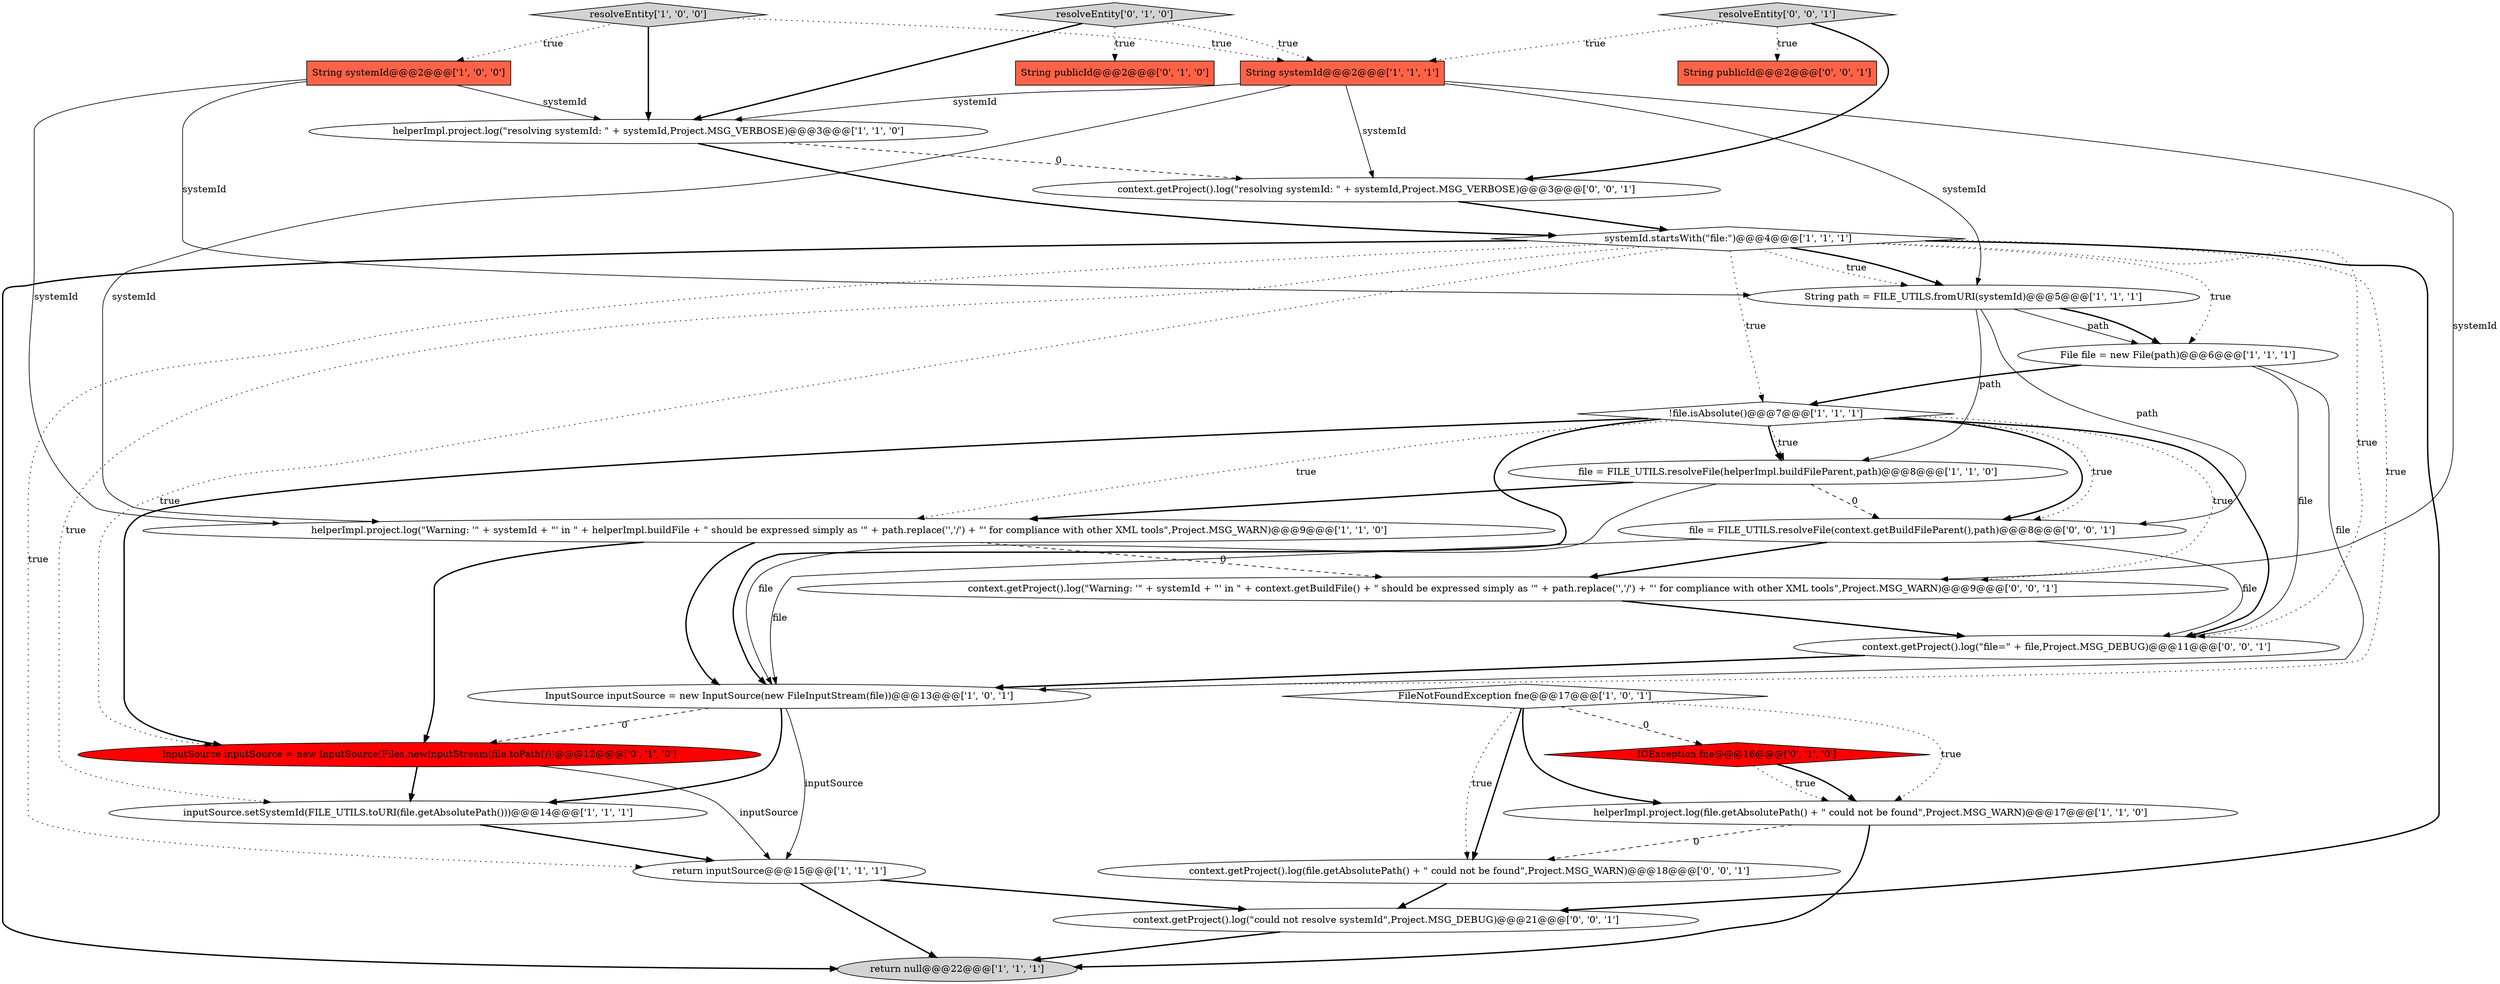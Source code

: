 digraph {
18 [style = filled, label = "InputSource inputSource = new InputSource(Files.newInputStream(file.toPath()))@@@12@@@['0', '1', '0']", fillcolor = red, shape = ellipse image = "AAA1AAABBB2BBB"];
24 [style = filled, label = "context.getProject().log(\"Warning: '\" + systemId + \"' in \" + context.getBuildFile() + \" should be expressed simply as '\" + path.replace('\','/') + \"' for compliance with other XML tools\",Project.MSG_WARN)@@@9@@@['0', '0', '1']", fillcolor = white, shape = ellipse image = "AAA0AAABBB3BBB"];
11 [style = filled, label = "helperImpl.project.log(\"Warning: '\" + systemId + \"' in \" + helperImpl.buildFile + \" should be expressed simply as '\" + path.replace('\','/') + \"' for compliance with other XML tools\",Project.MSG_WARN)@@@9@@@['1', '1', '0']", fillcolor = white, shape = ellipse image = "AAA0AAABBB1BBB"];
23 [style = filled, label = "context.getProject().log(\"resolving systemId: \" + systemId,Project.MSG_VERBOSE)@@@3@@@['0', '0', '1']", fillcolor = white, shape = ellipse image = "AAA0AAABBB3BBB"];
22 [style = filled, label = "resolveEntity['0', '0', '1']", fillcolor = lightgray, shape = diamond image = "AAA0AAABBB3BBB"];
5 [style = filled, label = "InputSource inputSource = new InputSource(new FileInputStream(file))@@@13@@@['1', '0', '1']", fillcolor = white, shape = ellipse image = "AAA0AAABBB1BBB"];
0 [style = filled, label = "systemId.startsWith(\"file:\")@@@4@@@['1', '1', '1']", fillcolor = white, shape = diamond image = "AAA0AAABBB1BBB"];
8 [style = filled, label = "String systemId@@@2@@@['1', '0', '0']", fillcolor = tomato, shape = box image = "AAA0AAABBB1BBB"];
14 [style = filled, label = "FileNotFoundException fne@@@17@@@['1', '0', '1']", fillcolor = white, shape = diamond image = "AAA0AAABBB1BBB"];
7 [style = filled, label = "helperImpl.project.log(file.getAbsolutePath() + \" could not be found\",Project.MSG_WARN)@@@17@@@['1', '1', '0']", fillcolor = white, shape = ellipse image = "AAA0AAABBB1BBB"];
6 [style = filled, label = "return null@@@22@@@['1', '1', '1']", fillcolor = lightgray, shape = ellipse image = "AAA0AAABBB1BBB"];
21 [style = filled, label = "context.getProject().log(\"file=\" + file,Project.MSG_DEBUG)@@@11@@@['0', '0', '1']", fillcolor = white, shape = ellipse image = "AAA0AAABBB3BBB"];
13 [style = filled, label = "file = FILE_UTILS.resolveFile(helperImpl.buildFileParent,path)@@@8@@@['1', '1', '0']", fillcolor = white, shape = ellipse image = "AAA0AAABBB1BBB"];
16 [style = filled, label = "resolveEntity['0', '1', '0']", fillcolor = lightgray, shape = diamond image = "AAA0AAABBB2BBB"];
25 [style = filled, label = "context.getProject().log(file.getAbsolutePath() + \" could not be found\",Project.MSG_WARN)@@@18@@@['0', '0', '1']", fillcolor = white, shape = ellipse image = "AAA0AAABBB3BBB"];
26 [style = filled, label = "context.getProject().log(\"could not resolve systemId\",Project.MSG_DEBUG)@@@21@@@['0', '0', '1']", fillcolor = white, shape = ellipse image = "AAA0AAABBB3BBB"];
3 [style = filled, label = "!file.isAbsolute()@@@7@@@['1', '1', '1']", fillcolor = white, shape = diamond image = "AAA0AAABBB1BBB"];
15 [style = filled, label = "String systemId@@@2@@@['1', '1', '1']", fillcolor = tomato, shape = box image = "AAA0AAABBB1BBB"];
2 [style = filled, label = "String path = FILE_UTILS.fromURI(systemId)@@@5@@@['1', '1', '1']", fillcolor = white, shape = ellipse image = "AAA0AAABBB1BBB"];
10 [style = filled, label = "inputSource.setSystemId(FILE_UTILS.toURI(file.getAbsolutePath()))@@@14@@@['1', '1', '1']", fillcolor = white, shape = ellipse image = "AAA0AAABBB1BBB"];
9 [style = filled, label = "File file = new File(path)@@@6@@@['1', '1', '1']", fillcolor = white, shape = ellipse image = "AAA0AAABBB1BBB"];
17 [style = filled, label = "IOException fne@@@16@@@['0', '1', '0']", fillcolor = red, shape = diamond image = "AAA1AAABBB2BBB"];
4 [style = filled, label = "helperImpl.project.log(\"resolving systemId: \" + systemId,Project.MSG_VERBOSE)@@@3@@@['1', '1', '0']", fillcolor = white, shape = ellipse image = "AAA0AAABBB1BBB"];
27 [style = filled, label = "file = FILE_UTILS.resolveFile(context.getBuildFileParent(),path)@@@8@@@['0', '0', '1']", fillcolor = white, shape = ellipse image = "AAA0AAABBB3BBB"];
1 [style = filled, label = "return inputSource@@@15@@@['1', '1', '1']", fillcolor = white, shape = ellipse image = "AAA0AAABBB1BBB"];
12 [style = filled, label = "resolveEntity['1', '0', '0']", fillcolor = lightgray, shape = diamond image = "AAA0AAABBB1BBB"];
19 [style = filled, label = "String publicId@@@2@@@['0', '1', '0']", fillcolor = tomato, shape = box image = "AAA0AAABBB2BBB"];
20 [style = filled, label = "String publicId@@@2@@@['0', '0', '1']", fillcolor = tomato, shape = box image = "AAA0AAABBB3BBB"];
2->9 [style = solid, label="path"];
3->11 [style = dotted, label="true"];
5->10 [style = bold, label=""];
16->19 [style = dotted, label="true"];
14->25 [style = bold, label=""];
0->5 [style = dotted, label="true"];
0->26 [style = bold, label=""];
8->11 [style = solid, label="systemId"];
8->2 [style = solid, label="systemId"];
0->18 [style = dotted, label="true"];
15->24 [style = solid, label="systemId"];
0->6 [style = bold, label=""];
0->10 [style = dotted, label="true"];
12->8 [style = dotted, label="true"];
9->5 [style = solid, label="file"];
0->2 [style = bold, label=""];
12->15 [style = dotted, label="true"];
15->11 [style = solid, label="systemId"];
5->1 [style = solid, label="inputSource"];
2->9 [style = bold, label=""];
1->26 [style = bold, label=""];
26->6 [style = bold, label=""];
5->18 [style = dashed, label="0"];
23->0 [style = bold, label=""];
13->11 [style = bold, label=""];
22->23 [style = bold, label=""];
2->27 [style = solid, label="path"];
8->4 [style = solid, label="systemId"];
11->18 [style = bold, label=""];
4->0 [style = bold, label=""];
14->7 [style = bold, label=""];
3->27 [style = bold, label=""];
3->18 [style = bold, label=""];
3->24 [style = dotted, label="true"];
15->4 [style = solid, label="systemId"];
17->7 [style = bold, label=""];
2->13 [style = solid, label="path"];
21->5 [style = bold, label=""];
3->27 [style = dotted, label="true"];
11->5 [style = bold, label=""];
9->21 [style = solid, label="file"];
3->5 [style = bold, label=""];
1->6 [style = bold, label=""];
22->20 [style = dotted, label="true"];
0->21 [style = dotted, label="true"];
13->27 [style = dashed, label="0"];
18->10 [style = bold, label=""];
12->4 [style = bold, label=""];
24->21 [style = bold, label=""];
7->6 [style = bold, label=""];
13->5 [style = solid, label="file"];
25->26 [style = bold, label=""];
14->7 [style = dotted, label="true"];
14->25 [style = dotted, label="true"];
11->24 [style = dashed, label="0"];
3->13 [style = bold, label=""];
7->25 [style = dashed, label="0"];
9->3 [style = bold, label=""];
14->17 [style = dashed, label="0"];
3->21 [style = bold, label=""];
27->24 [style = bold, label=""];
17->7 [style = dotted, label="true"];
0->3 [style = dotted, label="true"];
0->2 [style = dotted, label="true"];
16->4 [style = bold, label=""];
15->2 [style = solid, label="systemId"];
10->1 [style = bold, label=""];
22->15 [style = dotted, label="true"];
0->9 [style = dotted, label="true"];
4->23 [style = dashed, label="0"];
18->1 [style = solid, label="inputSource"];
27->5 [style = solid, label="file"];
3->13 [style = dotted, label="true"];
0->1 [style = dotted, label="true"];
16->15 [style = dotted, label="true"];
27->21 [style = solid, label="file"];
15->23 [style = solid, label="systemId"];
}
